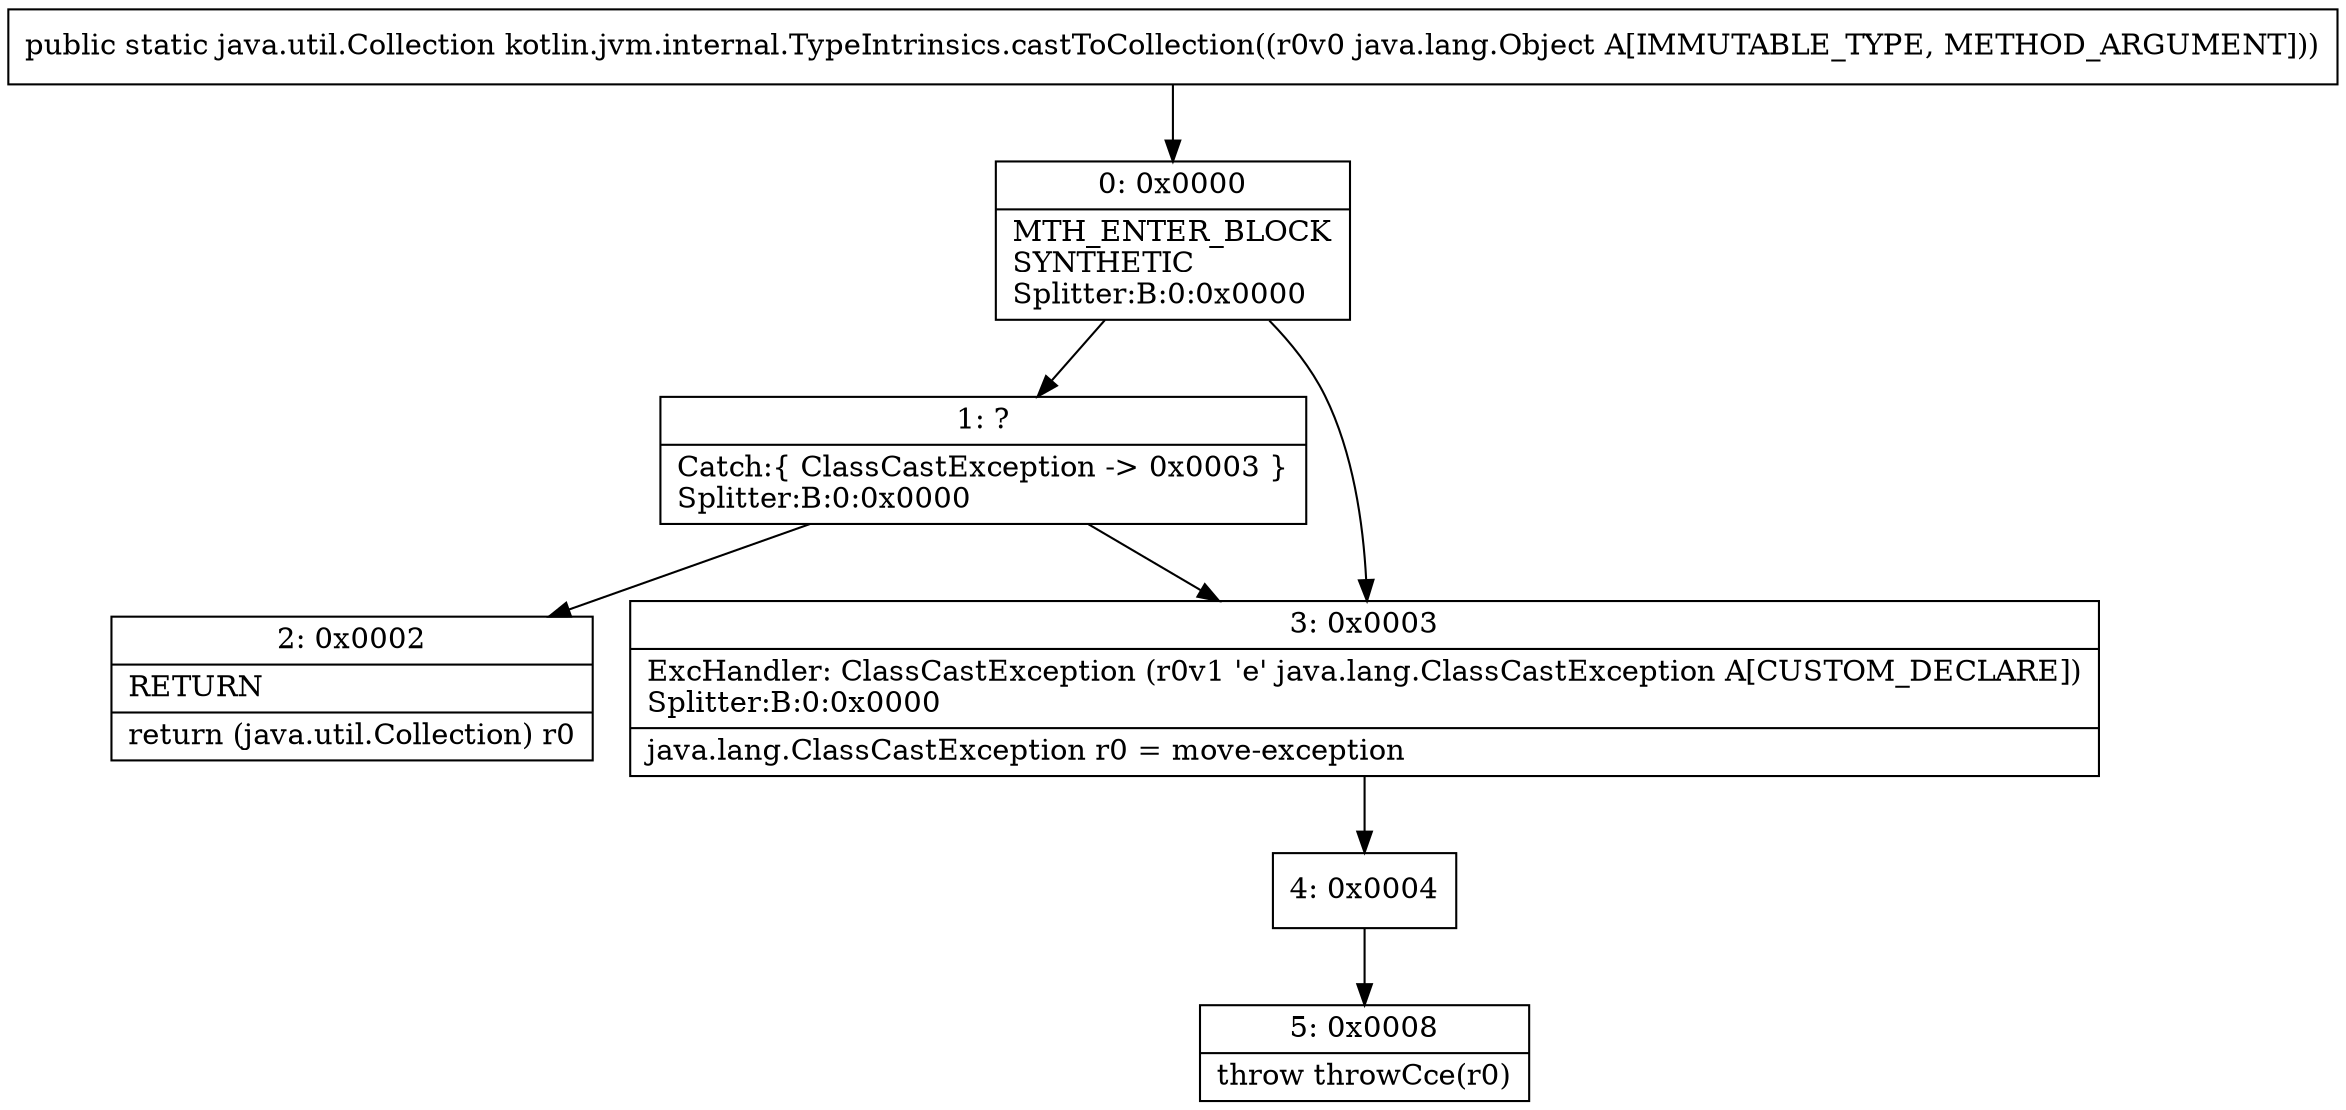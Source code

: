 digraph "CFG forkotlin.jvm.internal.TypeIntrinsics.castToCollection(Ljava\/lang\/Object;)Ljava\/util\/Collection;" {
Node_0 [shape=record,label="{0\:\ 0x0000|MTH_ENTER_BLOCK\lSYNTHETIC\lSplitter:B:0:0x0000\l}"];
Node_1 [shape=record,label="{1\:\ ?|Catch:\{ ClassCastException \-\> 0x0003 \}\lSplitter:B:0:0x0000\l}"];
Node_2 [shape=record,label="{2\:\ 0x0002|RETURN\l|return (java.util.Collection) r0\l}"];
Node_3 [shape=record,label="{3\:\ 0x0003|ExcHandler: ClassCastException (r0v1 'e' java.lang.ClassCastException A[CUSTOM_DECLARE])\lSplitter:B:0:0x0000\l|java.lang.ClassCastException r0 = move\-exception\l}"];
Node_4 [shape=record,label="{4\:\ 0x0004}"];
Node_5 [shape=record,label="{5\:\ 0x0008|throw throwCce(r0)\l}"];
MethodNode[shape=record,label="{public static java.util.Collection kotlin.jvm.internal.TypeIntrinsics.castToCollection((r0v0 java.lang.Object A[IMMUTABLE_TYPE, METHOD_ARGUMENT])) }"];
MethodNode -> Node_0;
Node_0 -> Node_1;
Node_0 -> Node_3;
Node_1 -> Node_2;
Node_1 -> Node_3;
Node_3 -> Node_4;
Node_4 -> Node_5;
}

